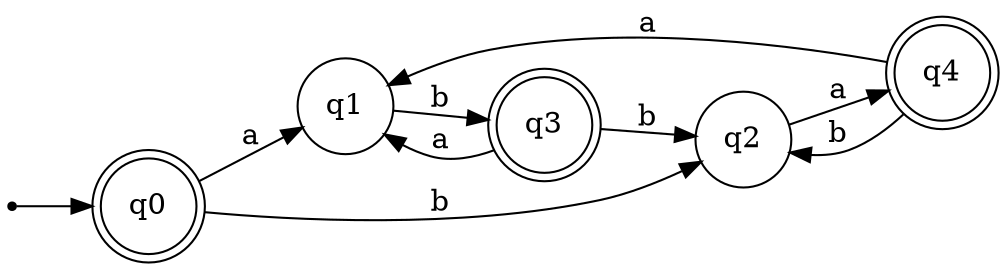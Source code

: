 digraph Automaton {
rankdir=LR;
__start__ [shape=point];
q0 [shape=doublecircle];
q1 [shape=circle];
q2 [shape=circle];
q3 [shape=doublecircle];
q4 [shape=doublecircle];
__start__ -> q0;
q0 -> q1 [label="a"]; 
q0 -> q2 [label="b"]; 
q1 -> q3 [label="b"]; 
q2 -> q4 [label="a"]; 
q3 -> q1 [label="a"]; 
q3 -> q2 [label="b"]; 
q4 -> q1 [label="a"]; 
q4 -> q2 [label="b"]; 
}